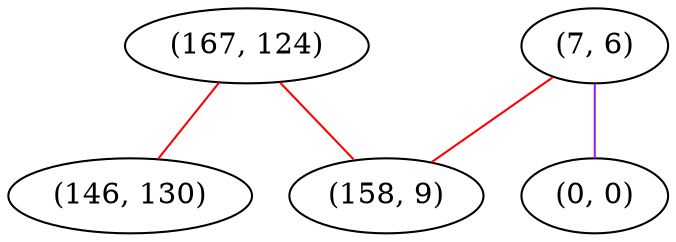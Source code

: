 graph "" {
"(167, 124)";
"(7, 6)";
"(0, 0)";
"(158, 9)";
"(146, 130)";
"(167, 124)" -- "(158, 9)"  [color=red, key=0, weight=1];
"(167, 124)" -- "(146, 130)"  [color=red, key=0, weight=1];
"(7, 6)" -- "(158, 9)"  [color=red, key=0, weight=1];
"(7, 6)" -- "(0, 0)"  [color=purple, key=0, weight=4];
}

